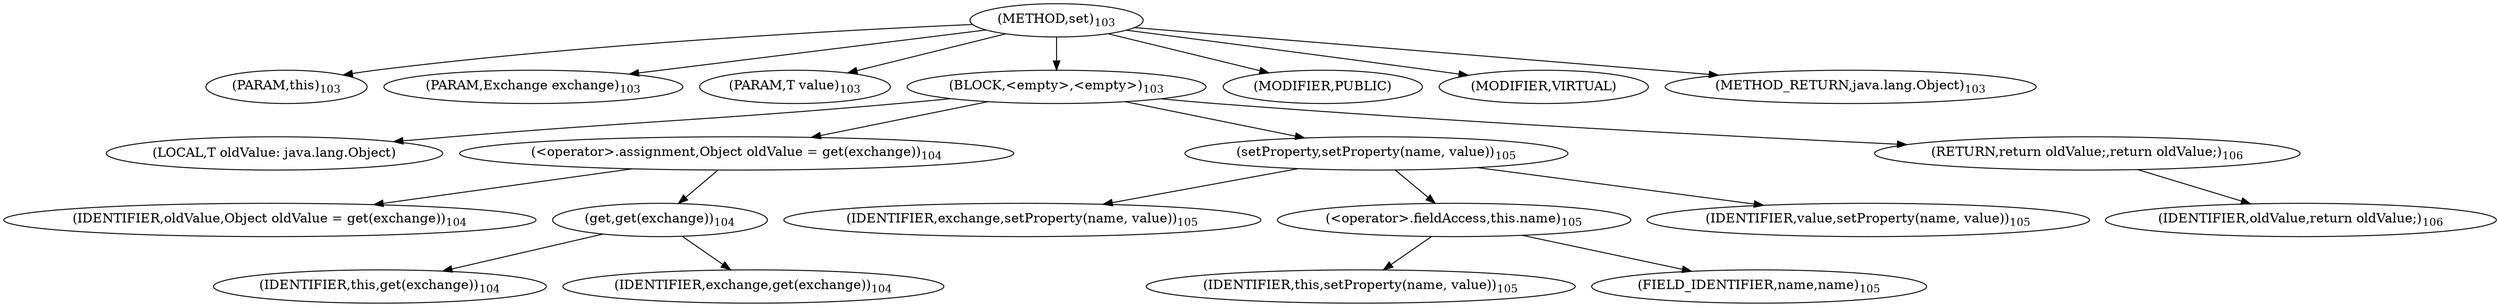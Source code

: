 digraph "set" {  
"143" [label = <(METHOD,set)<SUB>103</SUB>> ]
"15" [label = <(PARAM,this)<SUB>103</SUB>> ]
"144" [label = <(PARAM,Exchange exchange)<SUB>103</SUB>> ]
"145" [label = <(PARAM,T value)<SUB>103</SUB>> ]
"146" [label = <(BLOCK,&lt;empty&gt;,&lt;empty&gt;)<SUB>103</SUB>> ]
"147" [label = <(LOCAL,T oldValue: java.lang.Object)> ]
"148" [label = <(&lt;operator&gt;.assignment,Object oldValue = get(exchange))<SUB>104</SUB>> ]
"149" [label = <(IDENTIFIER,oldValue,Object oldValue = get(exchange))<SUB>104</SUB>> ]
"150" [label = <(get,get(exchange))<SUB>104</SUB>> ]
"14" [label = <(IDENTIFIER,this,get(exchange))<SUB>104</SUB>> ]
"151" [label = <(IDENTIFIER,exchange,get(exchange))<SUB>104</SUB>> ]
"152" [label = <(setProperty,setProperty(name, value))<SUB>105</SUB>> ]
"153" [label = <(IDENTIFIER,exchange,setProperty(name, value))<SUB>105</SUB>> ]
"154" [label = <(&lt;operator&gt;.fieldAccess,this.name)<SUB>105</SUB>> ]
"155" [label = <(IDENTIFIER,this,setProperty(name, value))<SUB>105</SUB>> ]
"156" [label = <(FIELD_IDENTIFIER,name,name)<SUB>105</SUB>> ]
"157" [label = <(IDENTIFIER,value,setProperty(name, value))<SUB>105</SUB>> ]
"158" [label = <(RETURN,return oldValue;,return oldValue;)<SUB>106</SUB>> ]
"159" [label = <(IDENTIFIER,oldValue,return oldValue;)<SUB>106</SUB>> ]
"160" [label = <(MODIFIER,PUBLIC)> ]
"161" [label = <(MODIFIER,VIRTUAL)> ]
"162" [label = <(METHOD_RETURN,java.lang.Object)<SUB>103</SUB>> ]
  "143" -> "15" 
  "143" -> "144" 
  "143" -> "145" 
  "143" -> "146" 
  "143" -> "160" 
  "143" -> "161" 
  "143" -> "162" 
  "146" -> "147" 
  "146" -> "148" 
  "146" -> "152" 
  "146" -> "158" 
  "148" -> "149" 
  "148" -> "150" 
  "150" -> "14" 
  "150" -> "151" 
  "152" -> "153" 
  "152" -> "154" 
  "152" -> "157" 
  "154" -> "155" 
  "154" -> "156" 
  "158" -> "159" 
}
